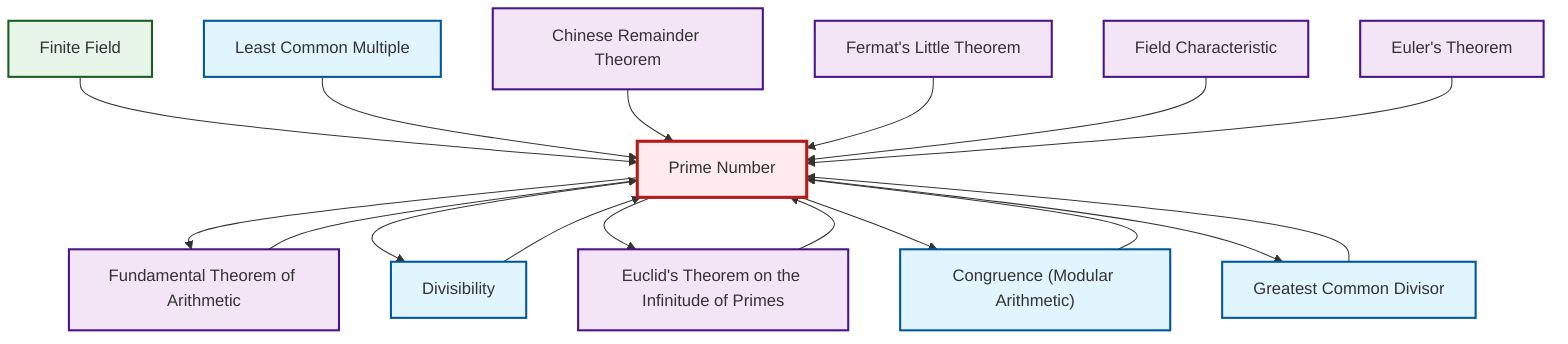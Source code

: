 graph TD
    classDef definition fill:#e1f5fe,stroke:#01579b,stroke-width:2px
    classDef theorem fill:#f3e5f5,stroke:#4a148c,stroke-width:2px
    classDef axiom fill:#fff3e0,stroke:#e65100,stroke-width:2px
    classDef example fill:#e8f5e9,stroke:#1b5e20,stroke-width:2px
    classDef current fill:#ffebee,stroke:#b71c1c,stroke-width:3px
    thm-fermat-little["Fermat's Little Theorem"]:::theorem
    thm-euclid-infinitude-primes["Euclid's Theorem on the Infinitude of Primes"]:::theorem
    thm-field-characteristic["Field Characteristic"]:::theorem
    ex-finite-field["Finite Field"]:::example
    def-lcm["Least Common Multiple"]:::definition
    thm-chinese-remainder["Chinese Remainder Theorem"]:::theorem
    thm-fundamental-arithmetic["Fundamental Theorem of Arithmetic"]:::theorem
    def-prime["Prime Number"]:::definition
    thm-euler["Euler's Theorem"]:::theorem
    def-divisibility["Divisibility"]:::definition
    def-congruence["Congruence (Modular Arithmetic)"]:::definition
    def-gcd["Greatest Common Divisor"]:::definition
    def-prime --> thm-fundamental-arithmetic
    def-prime --> def-divisibility
    thm-fundamental-arithmetic --> def-prime
    def-divisibility --> def-prime
    ex-finite-field --> def-prime
    thm-euclid-infinitude-primes --> def-prime
    def-lcm --> def-prime
    def-congruence --> def-prime
    def-gcd --> def-prime
    thm-chinese-remainder --> def-prime
    thm-fermat-little --> def-prime
    def-prime --> thm-euclid-infinitude-primes
    def-prime --> def-congruence
    thm-field-characteristic --> def-prime
    def-prime --> def-gcd
    thm-euler --> def-prime
    class def-prime current